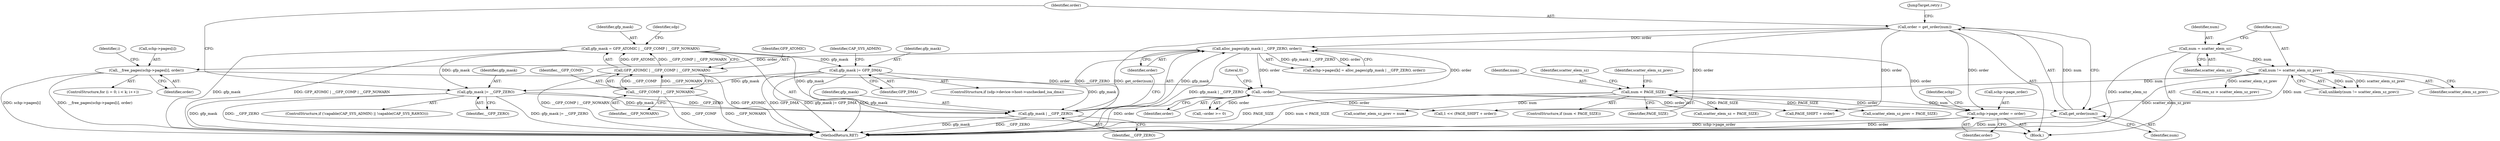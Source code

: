 digraph "0_linux_a45b599ad808c3c982fdcdc12b0b8611c2f92824@pointer" {
"1000322" [label="(Call,schp->page_order = order)"];
"1000281" [label="(Call,alloc_pages(gfp_mask | __GFP_ZERO, order))"];
"1000282" [label="(Call,gfp_mask | __GFP_ZERO)"];
"1000230" [label="(Call,gfp_mask |= __GFP_ZERO)"];
"1000134" [label="(Call,gfp_mask = GFP_ATOMIC | __GFP_COMP | __GFP_NOWARN)"];
"1000136" [label="(Call,GFP_ATOMIC | __GFP_COMP | __GFP_NOWARN)"];
"1000138" [label="(Call,__GFP_COMP | __GFP_NOWARN)"];
"1000219" [label="(Call,gfp_mask |= GFP_DMA)"];
"1000375" [label="(Call,--order)"];
"1000366" [label="(Call,__free_pages(schp->pages[i], order))"];
"1000233" [label="(Call,order = get_order(num))"];
"1000235" [label="(Call,get_order(num))"];
"1000192" [label="(Call,num != scatter_elem_sz_prev)"];
"1000187" [label="(Call,num = scatter_elem_sz)"];
"1000197" [label="(Call,num < PAGE_SIZE)"];
"1000189" [label="(Identifier,scatter_elem_sz)"];
"1000193" [label="(Identifier,num)"];
"1000234" [label="(Identifier,order)"];
"1000357" [label="(ControlStructure,for (i = 0; i < k; i++))"];
"1000191" [label="(Call,unlikely(num != scatter_elem_sz_prev))"];
"1000139" [label="(Identifier,__GFP_COMP)"];
"1000281" [label="(Call,alloc_pages(gfp_mask | __GFP_ZERO, order))"];
"1000230" [label="(Call,gfp_mask |= __GFP_ZERO)"];
"1000231" [label="(Identifier,gfp_mask)"];
"1000240" [label="(Call,1 << (PAGE_SHIFT + order))"];
"1000322" [label="(Call,schp->page_order = order)"];
"1000208" [label="(Call,scatter_elem_sz_prev = num)"];
"1000221" [label="(Identifier,GFP_DMA)"];
"1000192" [label="(Call,num != scatter_elem_sz_prev)"];
"1000194" [label="(Identifier,scatter_elem_sz_prev)"];
"1000136" [label="(Call,GFP_ATOMIC | __GFP_COMP | __GFP_NOWARN)"];
"1000137" [label="(Identifier,GFP_ATOMIC)"];
"1000326" [label="(Identifier,order)"];
"1000376" [label="(Identifier,order)"];
"1000377" [label="(Literal,0)"];
"1000365" [label="(Identifier,i)"];
"1000270" [label="(Call,rem_sz > scatter_elem_sz_prev)"];
"1000236" [label="(Identifier,num)"];
"1000222" [label="(ControlStructure,if (!capable(CAP_SYS_ADMIN) || !capable(CAP_SYS_RAWIO)))"];
"1000282" [label="(Call,gfp_mask | __GFP_ZERO)"];
"1000196" [label="(ControlStructure,if (num < PAGE_SIZE))"];
"1000233" [label="(Call,order = get_order(num))"];
"1000366" [label="(Call,__free_pages(schp->pages[i], order))"];
"1000372" [label="(Identifier,order)"];
"1000199" [label="(Identifier,PAGE_SIZE)"];
"1000219" [label="(Call,gfp_mask |= GFP_DMA)"];
"1000232" [label="(Identifier,__GFP_ZERO)"];
"1000242" [label="(Call,PAGE_SHIFT + order)"];
"1000202" [label="(Identifier,scatter_elem_sz)"];
"1000275" [label="(Call,schp->pages[k] = alloc_pages(gfp_mask | __GFP_ZERO, order))"];
"1000187" [label="(Call,num = scatter_elem_sz)"];
"1000235" [label="(Call,get_order(num))"];
"1000211" [label="(ControlStructure,if (sdp->device->host->unchecked_isa_dma))"];
"1000226" [label="(Identifier,CAP_SYS_ADMIN)"];
"1000283" [label="(Identifier,gfp_mask)"];
"1000237" [label="(JumpTarget,retry:)"];
"1000143" [label="(Identifier,sdp)"];
"1000188" [label="(Identifier,num)"];
"1000382" [label="(MethodReturn,RET)"];
"1000329" [label="(Identifier,schp)"];
"1000220" [label="(Identifier,gfp_mask)"];
"1000209" [label="(Identifier,scatter_elem_sz_prev)"];
"1000323" [label="(Call,schp->page_order)"];
"1000375" [label="(Call,--order)"];
"1000284" [label="(Identifier,__GFP_ZERO)"];
"1000134" [label="(Call,gfp_mask = GFP_ATOMIC | __GFP_COMP | __GFP_NOWARN)"];
"1000374" [label="(Call,--order >= 0)"];
"1000197" [label="(Call,num < PAGE_SIZE)"];
"1000201" [label="(Call,scatter_elem_sz = PAGE_SIZE)"];
"1000135" [label="(Identifier,gfp_mask)"];
"1000204" [label="(Call,scatter_elem_sz_prev = PAGE_SIZE)"];
"1000110" [label="(Block,)"];
"1000198" [label="(Identifier,num)"];
"1000140" [label="(Identifier,__GFP_NOWARN)"];
"1000285" [label="(Identifier,order)"];
"1000138" [label="(Call,__GFP_COMP | __GFP_NOWARN)"];
"1000367" [label="(Call,schp->pages[i])"];
"1000322" -> "1000110"  [label="AST: "];
"1000322" -> "1000326"  [label="CFG: "];
"1000323" -> "1000322"  [label="AST: "];
"1000326" -> "1000322"  [label="AST: "];
"1000329" -> "1000322"  [label="CFG: "];
"1000322" -> "1000382"  [label="DDG: order"];
"1000322" -> "1000382"  [label="DDG: schp->page_order"];
"1000281" -> "1000322"  [label="DDG: order"];
"1000375" -> "1000322"  [label="DDG: order"];
"1000233" -> "1000322"  [label="DDG: order"];
"1000281" -> "1000275"  [label="AST: "];
"1000281" -> "1000285"  [label="CFG: "];
"1000282" -> "1000281"  [label="AST: "];
"1000285" -> "1000281"  [label="AST: "];
"1000275" -> "1000281"  [label="CFG: "];
"1000281" -> "1000382"  [label="DDG: gfp_mask | __GFP_ZERO"];
"1000281" -> "1000275"  [label="DDG: gfp_mask | __GFP_ZERO"];
"1000281" -> "1000275"  [label="DDG: order"];
"1000282" -> "1000281"  [label="DDG: gfp_mask"];
"1000282" -> "1000281"  [label="DDG: __GFP_ZERO"];
"1000375" -> "1000281"  [label="DDG: order"];
"1000233" -> "1000281"  [label="DDG: order"];
"1000281" -> "1000366"  [label="DDG: order"];
"1000281" -> "1000375"  [label="DDG: order"];
"1000282" -> "1000284"  [label="CFG: "];
"1000283" -> "1000282"  [label="AST: "];
"1000284" -> "1000282"  [label="AST: "];
"1000285" -> "1000282"  [label="CFG: "];
"1000282" -> "1000382"  [label="DDG: __GFP_ZERO"];
"1000282" -> "1000382"  [label="DDG: gfp_mask"];
"1000230" -> "1000282"  [label="DDG: gfp_mask"];
"1000230" -> "1000282"  [label="DDG: __GFP_ZERO"];
"1000134" -> "1000282"  [label="DDG: gfp_mask"];
"1000219" -> "1000282"  [label="DDG: gfp_mask"];
"1000230" -> "1000222"  [label="AST: "];
"1000230" -> "1000232"  [label="CFG: "];
"1000231" -> "1000230"  [label="AST: "];
"1000232" -> "1000230"  [label="AST: "];
"1000234" -> "1000230"  [label="CFG: "];
"1000230" -> "1000382"  [label="DDG: gfp_mask"];
"1000230" -> "1000382"  [label="DDG: __GFP_ZERO"];
"1000230" -> "1000382"  [label="DDG: gfp_mask |= __GFP_ZERO"];
"1000134" -> "1000230"  [label="DDG: gfp_mask"];
"1000219" -> "1000230"  [label="DDG: gfp_mask"];
"1000134" -> "1000110"  [label="AST: "];
"1000134" -> "1000136"  [label="CFG: "];
"1000135" -> "1000134"  [label="AST: "];
"1000136" -> "1000134"  [label="AST: "];
"1000143" -> "1000134"  [label="CFG: "];
"1000134" -> "1000382"  [label="DDG: gfp_mask"];
"1000134" -> "1000382"  [label="DDG: GFP_ATOMIC | __GFP_COMP | __GFP_NOWARN"];
"1000136" -> "1000134"  [label="DDG: GFP_ATOMIC"];
"1000136" -> "1000134"  [label="DDG: __GFP_COMP | __GFP_NOWARN"];
"1000134" -> "1000219"  [label="DDG: gfp_mask"];
"1000136" -> "1000138"  [label="CFG: "];
"1000137" -> "1000136"  [label="AST: "];
"1000138" -> "1000136"  [label="AST: "];
"1000136" -> "1000382"  [label="DDG: __GFP_COMP | __GFP_NOWARN"];
"1000136" -> "1000382"  [label="DDG: GFP_ATOMIC"];
"1000138" -> "1000136"  [label="DDG: __GFP_COMP"];
"1000138" -> "1000136"  [label="DDG: __GFP_NOWARN"];
"1000138" -> "1000140"  [label="CFG: "];
"1000139" -> "1000138"  [label="AST: "];
"1000140" -> "1000138"  [label="AST: "];
"1000138" -> "1000382"  [label="DDG: __GFP_COMP"];
"1000138" -> "1000382"  [label="DDG: __GFP_NOWARN"];
"1000219" -> "1000211"  [label="AST: "];
"1000219" -> "1000221"  [label="CFG: "];
"1000220" -> "1000219"  [label="AST: "];
"1000221" -> "1000219"  [label="AST: "];
"1000226" -> "1000219"  [label="CFG: "];
"1000219" -> "1000382"  [label="DDG: GFP_DMA"];
"1000219" -> "1000382"  [label="DDG: gfp_mask |= GFP_DMA"];
"1000219" -> "1000382"  [label="DDG: gfp_mask"];
"1000375" -> "1000374"  [label="AST: "];
"1000375" -> "1000376"  [label="CFG: "];
"1000376" -> "1000375"  [label="AST: "];
"1000377" -> "1000375"  [label="CFG: "];
"1000375" -> "1000382"  [label="DDG: order"];
"1000375" -> "1000240"  [label="DDG: order"];
"1000375" -> "1000242"  [label="DDG: order"];
"1000375" -> "1000374"  [label="DDG: order"];
"1000366" -> "1000375"  [label="DDG: order"];
"1000366" -> "1000357"  [label="AST: "];
"1000366" -> "1000372"  [label="CFG: "];
"1000367" -> "1000366"  [label="AST: "];
"1000372" -> "1000366"  [label="AST: "];
"1000365" -> "1000366"  [label="CFG: "];
"1000366" -> "1000382"  [label="DDG: schp->pages[i]"];
"1000366" -> "1000382"  [label="DDG: __free_pages(schp->pages[i], order)"];
"1000233" -> "1000110"  [label="AST: "];
"1000233" -> "1000235"  [label="CFG: "];
"1000234" -> "1000233"  [label="AST: "];
"1000235" -> "1000233"  [label="AST: "];
"1000237" -> "1000233"  [label="CFG: "];
"1000233" -> "1000382"  [label="DDG: get_order(num)"];
"1000235" -> "1000233"  [label="DDG: num"];
"1000233" -> "1000240"  [label="DDG: order"];
"1000233" -> "1000242"  [label="DDG: order"];
"1000235" -> "1000236"  [label="CFG: "];
"1000236" -> "1000235"  [label="AST: "];
"1000235" -> "1000382"  [label="DDG: num"];
"1000192" -> "1000235"  [label="DDG: num"];
"1000197" -> "1000235"  [label="DDG: num"];
"1000192" -> "1000191"  [label="AST: "];
"1000192" -> "1000194"  [label="CFG: "];
"1000193" -> "1000192"  [label="AST: "];
"1000194" -> "1000192"  [label="AST: "];
"1000191" -> "1000192"  [label="CFG: "];
"1000192" -> "1000382"  [label="DDG: scatter_elem_sz_prev"];
"1000192" -> "1000191"  [label="DDG: num"];
"1000192" -> "1000191"  [label="DDG: scatter_elem_sz_prev"];
"1000187" -> "1000192"  [label="DDG: num"];
"1000192" -> "1000197"  [label="DDG: num"];
"1000192" -> "1000270"  [label="DDG: scatter_elem_sz_prev"];
"1000187" -> "1000110"  [label="AST: "];
"1000187" -> "1000189"  [label="CFG: "];
"1000188" -> "1000187"  [label="AST: "];
"1000189" -> "1000187"  [label="AST: "];
"1000193" -> "1000187"  [label="CFG: "];
"1000187" -> "1000382"  [label="DDG: scatter_elem_sz"];
"1000197" -> "1000196"  [label="AST: "];
"1000197" -> "1000199"  [label="CFG: "];
"1000198" -> "1000197"  [label="AST: "];
"1000199" -> "1000197"  [label="AST: "];
"1000202" -> "1000197"  [label="CFG: "];
"1000209" -> "1000197"  [label="CFG: "];
"1000197" -> "1000382"  [label="DDG: num < PAGE_SIZE"];
"1000197" -> "1000382"  [label="DDG: PAGE_SIZE"];
"1000197" -> "1000201"  [label="DDG: PAGE_SIZE"];
"1000197" -> "1000204"  [label="DDG: PAGE_SIZE"];
"1000197" -> "1000208"  [label="DDG: num"];
}
